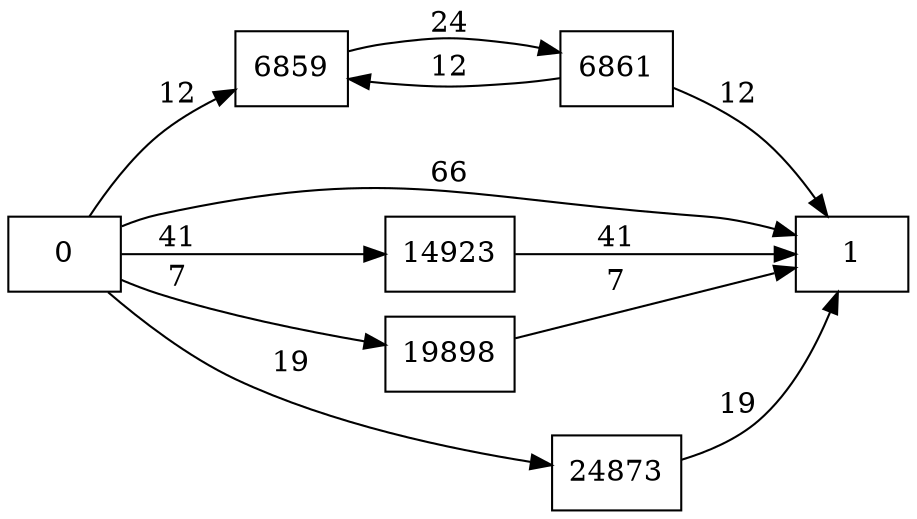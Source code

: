 digraph {
	graph [rankdir=LR]
	node [shape=rectangle]
	6859 -> 6861 [label=24]
	6861 -> 6859 [label=12]
	6861 -> 1 [label=12]
	14923 -> 1 [label=41]
	19898 -> 1 [label=7]
	24873 -> 1 [label=19]
	0 -> 1 [label=66]
	0 -> 6859 [label=12]
	0 -> 14923 [label=41]
	0 -> 19898 [label=7]
	0 -> 24873 [label=19]
}
